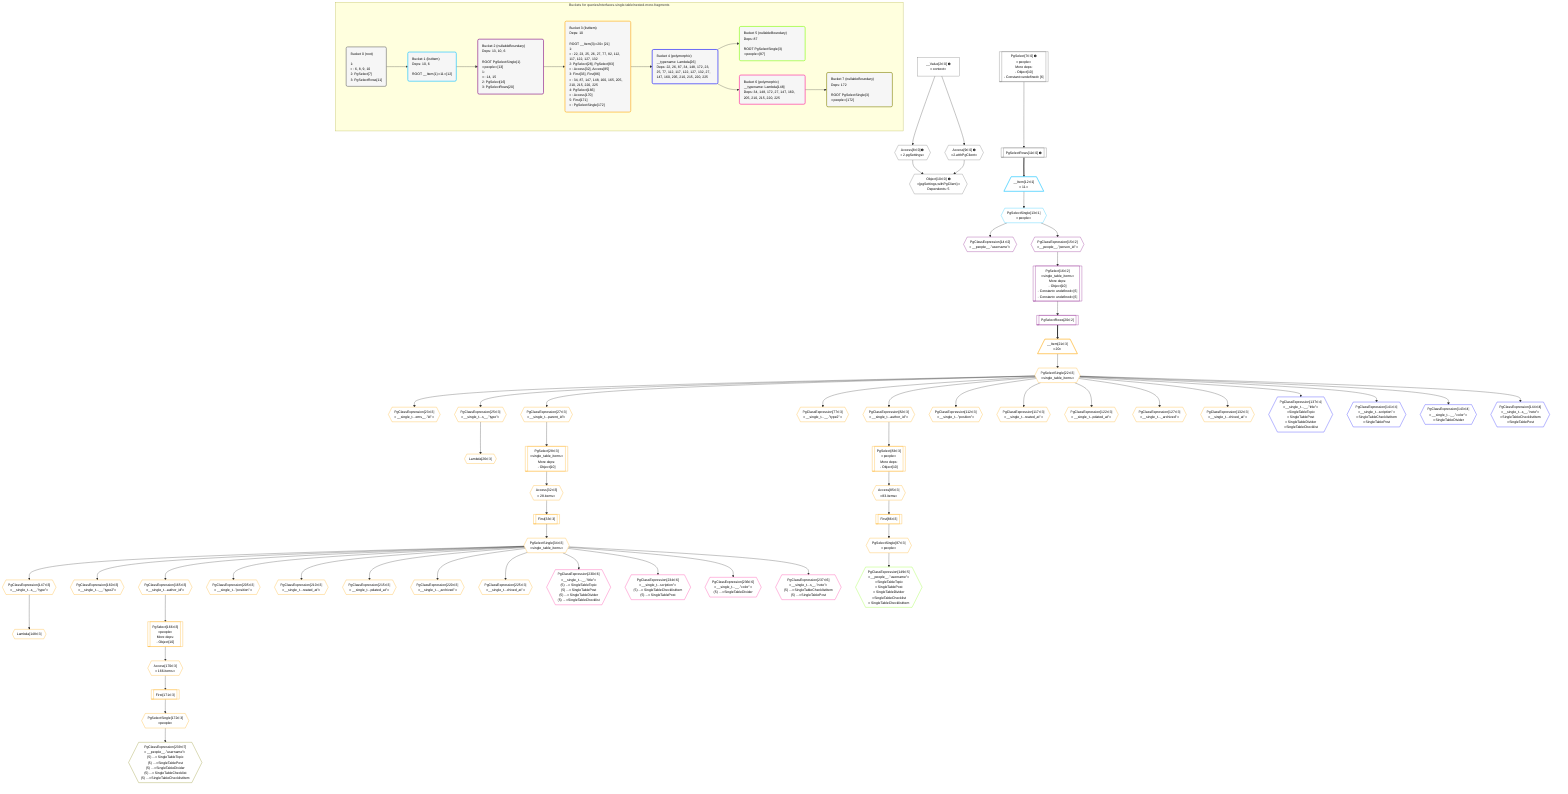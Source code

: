 %%{init: {'themeVariables': { 'fontSize': '12px'}}}%%
graph TD
    classDef path fill:#eee,stroke:#000,color:#000
    classDef plan fill:#fff,stroke-width:1px,color:#000
    classDef itemplan fill:#fff,stroke-width:2px,color:#000
    classDef unbatchedplan fill:#dff,stroke-width:1px,color:#000
    classDef sideeffectplan fill:#fcc,stroke-width:2px,color:#000
    classDef bucket fill:#f6f6f6,color:#000,stroke-width:2px,text-align:left

    subgraph "Buckets for queries/interfaces-single-table/nested-more-fragments"
    Bucket0("Bucket 0 (root)<br /><br />1: <br />ᐳ: 6, 8, 9, 10<br />2: PgSelect[7]<br />3: PgSelectRows[11]"):::bucket
    Bucket1("Bucket 1 (listItem)<br />Deps: 10, 6<br /><br />ROOT __Item{1}ᐸ11ᐳ[12]"):::bucket
    Bucket2("Bucket 2 (nullableBoundary)<br />Deps: 13, 10, 6<br /><br />ROOT PgSelectSingle{1}ᐸpeopleᐳ[13]<br />1: <br />ᐳ: 14, 15<br />2: PgSelect[16]<br />3: PgSelectRows[20]"):::bucket
    Bucket3("Bucket 3 (listItem)<br />Deps: 10<br /><br />ROOT __Item{3}ᐸ20ᐳ[21]<br />1: <br />ᐳ: 22, 23, 25, 26, 27, 77, 82, 112, 117, 122, 127, 132<br />2: PgSelect[28], PgSelect[83]<br />ᐳ: Access[32], Access[85]<br />3: First[33], First[86]<br />ᐳ: 34, 87, 147, 148, 160, 165, 205, 210, 215, 220, 225<br />4: PgSelect[166]<br />ᐳ: Access[170]<br />5: First[171]<br />ᐳ: PgSelectSingle[172]"):::bucket
    Bucket4("Bucket 4 (polymorphic)<br />__typename: Lambda[26]<br />Deps: 22, 26, 87, 34, 148, 172, 23, 25, 77, 112, 117, 122, 127, 132, 27, 147, 160, 205, 210, 215, 220, 225"):::bucket
    Bucket5("Bucket 5 (nullableBoundary)<br />Deps: 87<br /><br />ROOT PgSelectSingle{3}ᐸpeopleᐳ[87]"):::bucket
    Bucket6("Bucket 6 (polymorphic)<br />__typename: Lambda[148]<br />Deps: 34, 148, 172, 27, 147, 160, 205, 210, 215, 220, 225"):::bucket
    Bucket7("Bucket 7 (nullableBoundary)<br />Deps: 172<br /><br />ROOT PgSelectSingle{3}ᐸpeopleᐳ[172]"):::bucket
    end
    Bucket0 --> Bucket1
    Bucket1 --> Bucket2
    Bucket2 --> Bucket3
    Bucket3 --> Bucket4
    Bucket4 --> Bucket5 & Bucket6
    Bucket6 --> Bucket7

    %% plan dependencies
    PgSelect7[["PgSelect[7∈0] ➊<br />ᐸpeopleᐳ<br />More deps:<br />- Object[10]<br />- Constantᐸundefinedᐳ[6]"]]:::plan
    Object10{{"Object[10∈0] ➊<br />ᐸ{pgSettings,withPgClient}ᐳ<br />Dependents: 5"}}:::plan
    Access8{{"Access[8∈0] ➊<br />ᐸ2.pgSettingsᐳ"}}:::plan
    Access9{{"Access[9∈0] ➊<br />ᐸ2.withPgClientᐳ"}}:::plan
    Access8 & Access9 --> Object10
    __Value2["__Value[2∈0] ➊<br />ᐸcontextᐳ"]:::plan
    __Value2 --> Access8
    __Value2 --> Access9
    PgSelectRows11[["PgSelectRows[11∈0] ➊"]]:::plan
    PgSelect7 --> PgSelectRows11
    __Item12[/"__Item[12∈1]<br />ᐸ11ᐳ"\]:::itemplan
    PgSelectRows11 ==> __Item12
    PgSelectSingle13{{"PgSelectSingle[13∈1]<br />ᐸpeopleᐳ"}}:::plan
    __Item12 --> PgSelectSingle13
    PgSelect16[["PgSelect[16∈2]<br />ᐸsingle_table_itemsᐳ<br />More deps:<br />- Object[10]<br />- Constantᐸundefinedᐳ[6]<br />- Constantᐸundefinedᐳ[6]"]]:::plan
    PgClassExpression15{{"PgClassExpression[15∈2]<br />ᐸ__people__.”person_id”ᐳ"}}:::plan
    PgClassExpression15 --> PgSelect16
    PgClassExpression14{{"PgClassExpression[14∈2]<br />ᐸ__people__.”username”ᐳ"}}:::plan
    PgSelectSingle13 --> PgClassExpression14
    PgSelectSingle13 --> PgClassExpression15
    PgSelectRows20[["PgSelectRows[20∈2]"]]:::plan
    PgSelect16 --> PgSelectRows20
    PgSelect28[["PgSelect[28∈3]<br />ᐸsingle_table_itemsᐳ<br />More deps:<br />- Object[10]"]]:::plan
    PgClassExpression27{{"PgClassExpression[27∈3]<br />ᐸ__single_t...parent_id”ᐳ"}}:::plan
    PgClassExpression27 --> PgSelect28
    PgSelect83[["PgSelect[83∈3]<br />ᐸpeopleᐳ<br />More deps:<br />- Object[10]"]]:::plan
    PgClassExpression82{{"PgClassExpression[82∈3]<br />ᐸ__single_t...author_id”ᐳ"}}:::plan
    PgClassExpression82 --> PgSelect83
    PgSelect166[["PgSelect[166∈3]<br />ᐸpeopleᐳ<br />More deps:<br />- Object[10]"]]:::plan
    PgClassExpression165{{"PgClassExpression[165∈3]<br />ᐸ__single_t...author_id”ᐳ"}}:::plan
    PgClassExpression165 --> PgSelect166
    __Item21[/"__Item[21∈3]<br />ᐸ20ᐳ"\]:::itemplan
    PgSelectRows20 ==> __Item21
    PgSelectSingle22{{"PgSelectSingle[22∈3]<br />ᐸsingle_table_itemsᐳ"}}:::plan
    __Item21 --> PgSelectSingle22
    PgClassExpression23{{"PgClassExpression[23∈3]<br />ᐸ__single_t...ems__.”id”ᐳ"}}:::plan
    PgSelectSingle22 --> PgClassExpression23
    PgClassExpression25{{"PgClassExpression[25∈3]<br />ᐸ__single_t...s__.”type”ᐳ"}}:::plan
    PgSelectSingle22 --> PgClassExpression25
    Lambda26{{"Lambda[26∈3]"}}:::plan
    PgClassExpression25 --> Lambda26
    PgSelectSingle22 --> PgClassExpression27
    Access32{{"Access[32∈3]<br />ᐸ28.itemsᐳ"}}:::plan
    PgSelect28 --> Access32
    First33[["First[33∈3]"]]:::plan
    Access32 --> First33
    PgSelectSingle34{{"PgSelectSingle[34∈3]<br />ᐸsingle_table_itemsᐳ"}}:::plan
    First33 --> PgSelectSingle34
    PgClassExpression77{{"PgClassExpression[77∈3]<br />ᐸ__single_t...__.”type2”ᐳ"}}:::plan
    PgSelectSingle22 --> PgClassExpression77
    PgSelectSingle22 --> PgClassExpression82
    Access85{{"Access[85∈3]<br />ᐸ83.itemsᐳ"}}:::plan
    PgSelect83 --> Access85
    First86[["First[86∈3]"]]:::plan
    Access85 --> First86
    PgSelectSingle87{{"PgSelectSingle[87∈3]<br />ᐸpeopleᐳ"}}:::plan
    First86 --> PgSelectSingle87
    PgClassExpression112{{"PgClassExpression[112∈3]<br />ᐸ__single_t...”position”ᐳ"}}:::plan
    PgSelectSingle22 --> PgClassExpression112
    PgClassExpression117{{"PgClassExpression[117∈3]<br />ᐸ__single_t...reated_at”ᐳ"}}:::plan
    PgSelectSingle22 --> PgClassExpression117
    PgClassExpression122{{"PgClassExpression[122∈3]<br />ᐸ__single_t...pdated_at”ᐳ"}}:::plan
    PgSelectSingle22 --> PgClassExpression122
    PgClassExpression127{{"PgClassExpression[127∈3]<br />ᐸ__single_t..._archived”ᐳ"}}:::plan
    PgSelectSingle22 --> PgClassExpression127
    PgClassExpression132{{"PgClassExpression[132∈3]<br />ᐸ__single_t...chived_at”ᐳ"}}:::plan
    PgSelectSingle22 --> PgClassExpression132
    PgClassExpression147{{"PgClassExpression[147∈3]<br />ᐸ__single_t...s__.”type”ᐳ"}}:::plan
    PgSelectSingle34 --> PgClassExpression147
    Lambda148{{"Lambda[148∈3]"}}:::plan
    PgClassExpression147 --> Lambda148
    PgClassExpression160{{"PgClassExpression[160∈3]<br />ᐸ__single_t...__.”type2”ᐳ"}}:::plan
    PgSelectSingle34 --> PgClassExpression160
    PgSelectSingle34 --> PgClassExpression165
    Access170{{"Access[170∈3]<br />ᐸ166.itemsᐳ"}}:::plan
    PgSelect166 --> Access170
    First171[["First[171∈3]"]]:::plan
    Access170 --> First171
    PgSelectSingle172{{"PgSelectSingle[172∈3]<br />ᐸpeopleᐳ"}}:::plan
    First171 --> PgSelectSingle172
    PgClassExpression205{{"PgClassExpression[205∈3]<br />ᐸ__single_t...”position”ᐳ"}}:::plan
    PgSelectSingle34 --> PgClassExpression205
    PgClassExpression210{{"PgClassExpression[210∈3]<br />ᐸ__single_t...reated_at”ᐳ"}}:::plan
    PgSelectSingle34 --> PgClassExpression210
    PgClassExpression215{{"PgClassExpression[215∈3]<br />ᐸ__single_t...pdated_at”ᐳ"}}:::plan
    PgSelectSingle34 --> PgClassExpression215
    PgClassExpression220{{"PgClassExpression[220∈3]<br />ᐸ__single_t..._archived”ᐳ"}}:::plan
    PgSelectSingle34 --> PgClassExpression220
    PgClassExpression225{{"PgClassExpression[225∈3]<br />ᐸ__single_t...chived_at”ᐳ"}}:::plan
    PgSelectSingle34 --> PgClassExpression225
    PgClassExpression137{{"PgClassExpression[137∈4]<br />ᐸ__single_t...__.”title”ᐳ<br />ᐳSingleTableTopic<br />ᐳSingleTablePost<br />ᐳSingleTableDivider<br />ᐳSingleTableChecklist"}}:::plan
    PgSelectSingle22 --> PgClassExpression137
    PgClassExpression141{{"PgClassExpression[141∈4]<br />ᐸ__single_t...scription”ᐳ<br />ᐳSingleTableChecklistItem<br />ᐳSingleTablePost"}}:::plan
    PgSelectSingle22 --> PgClassExpression141
    PgClassExpression143{{"PgClassExpression[143∈4]<br />ᐸ__single_t...__.”color”ᐳ<br />ᐳSingleTableDivider"}}:::plan
    PgSelectSingle22 --> PgClassExpression143
    PgClassExpression144{{"PgClassExpression[144∈4]<br />ᐸ__single_t...s__.”note”ᐳ<br />ᐳSingleTableChecklistItem<br />ᐳSingleTablePost"}}:::plan
    PgSelectSingle22 --> PgClassExpression144
    PgClassExpression149{{"PgClassExpression[149∈5]<br />ᐸ__people__.”username”ᐳ<br />ᐳSingleTableTopic<br />ᐳSingleTablePost<br />ᐳSingleTableDivider<br />ᐳSingleTableChecklist<br />ᐳSingleTableChecklistItem"}}:::plan
    PgSelectSingle87 --> PgClassExpression149
    PgClassExpression230{{"PgClassExpression[230∈6]<br />ᐸ__single_t...__.”title”ᐳ<br />(5) ...ᐳSingleTableTopic<br />(5) ...ᐳSingleTablePost<br />(5) ...ᐳSingleTableDivider<br />(5) ...ᐳSingleTableChecklist"}}:::plan
    PgSelectSingle34 --> PgClassExpression230
    PgClassExpression234{{"PgClassExpression[234∈6]<br />ᐸ__single_t...scription”ᐳ<br />(5) ...ᐳSingleTableChecklistItem<br />(5) ...ᐳSingleTablePost"}}:::plan
    PgSelectSingle34 --> PgClassExpression234
    PgClassExpression236{{"PgClassExpression[236∈6]<br />ᐸ__single_t...__.”color”ᐳ<br />(5) ...ᐳSingleTableDivider"}}:::plan
    PgSelectSingle34 --> PgClassExpression236
    PgClassExpression237{{"PgClassExpression[237∈6]<br />ᐸ__single_t...s__.”note”ᐳ<br />(5) ...ᐳSingleTableChecklistItem<br />(5) ...ᐳSingleTablePost"}}:::plan
    PgSelectSingle34 --> PgClassExpression237
    PgClassExpression239{{"PgClassExpression[239∈7]<br />ᐸ__people__.”username”ᐳ<br />(5) ...ᐳSingleTableTopic<br />(5) ...ᐳSingleTablePost<br />(5) ...ᐳSingleTableDivider<br />(5) ...ᐳSingleTableChecklist<br />(5) ...ᐳSingleTableChecklistItem"}}:::plan
    PgSelectSingle172 --> PgClassExpression239

    %% define steps
    classDef bucket0 stroke:#696969
    class Bucket0,__Value2,PgSelect7,Access8,Access9,Object10,PgSelectRows11 bucket0
    classDef bucket1 stroke:#00bfff
    class Bucket1,__Item12,PgSelectSingle13 bucket1
    classDef bucket2 stroke:#7f007f
    class Bucket2,PgClassExpression14,PgClassExpression15,PgSelect16,PgSelectRows20 bucket2
    classDef bucket3 stroke:#ffa500
    class Bucket3,__Item21,PgSelectSingle22,PgClassExpression23,PgClassExpression25,Lambda26,PgClassExpression27,PgSelect28,Access32,First33,PgSelectSingle34,PgClassExpression77,PgClassExpression82,PgSelect83,Access85,First86,PgSelectSingle87,PgClassExpression112,PgClassExpression117,PgClassExpression122,PgClassExpression127,PgClassExpression132,PgClassExpression147,Lambda148,PgClassExpression160,PgClassExpression165,PgSelect166,Access170,First171,PgSelectSingle172,PgClassExpression205,PgClassExpression210,PgClassExpression215,PgClassExpression220,PgClassExpression225 bucket3
    classDef bucket4 stroke:#0000ff
    class Bucket4,PgClassExpression137,PgClassExpression141,PgClassExpression143,PgClassExpression144 bucket4
    classDef bucket5 stroke:#7fff00
    class Bucket5,PgClassExpression149 bucket5
    classDef bucket6 stroke:#ff1493
    class Bucket6,PgClassExpression230,PgClassExpression234,PgClassExpression236,PgClassExpression237 bucket6
    classDef bucket7 stroke:#808000
    class Bucket7,PgClassExpression239 bucket7